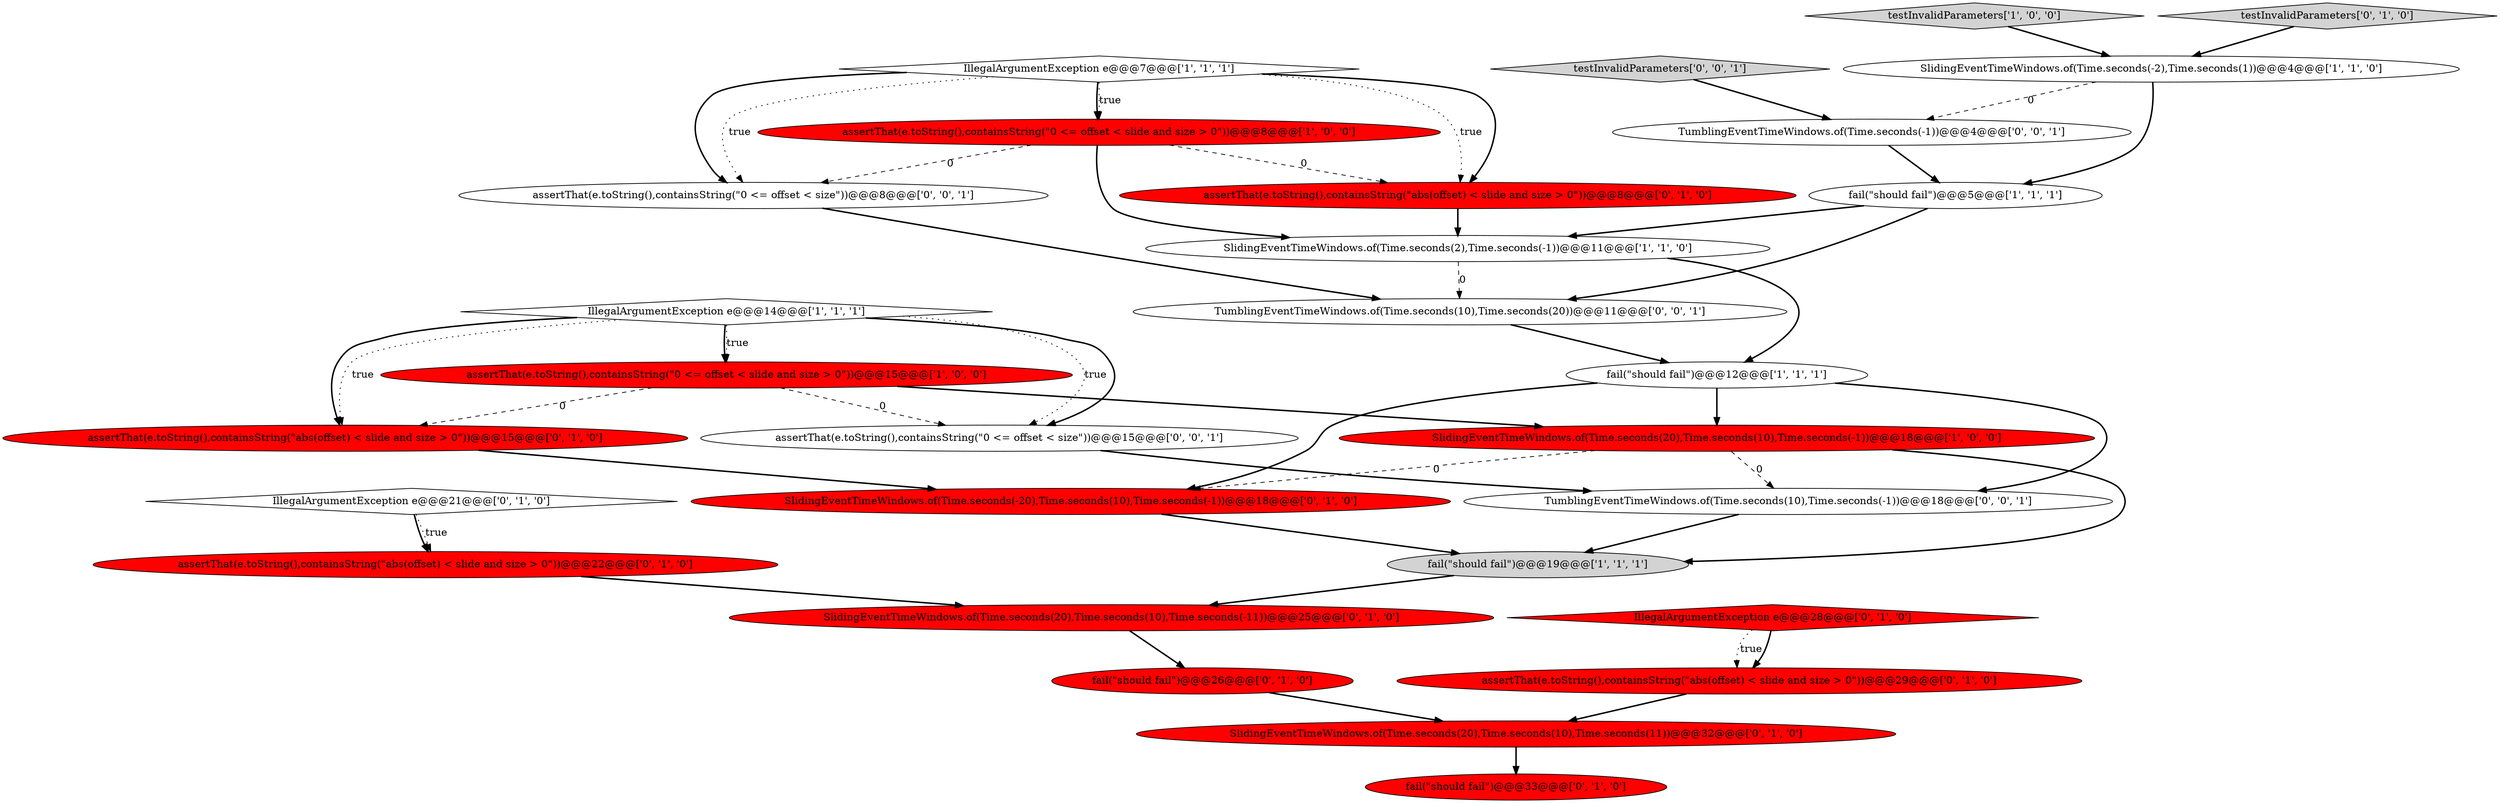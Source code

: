 digraph {
19 [style = filled, label = "fail(\"should fail\")@@@33@@@['0', '1', '0']", fillcolor = red, shape = ellipse image = "AAA1AAABBB2BBB"];
2 [style = filled, label = "SlidingEventTimeWindows.of(Time.seconds(2),Time.seconds(-1))@@@11@@@['1', '1', '0']", fillcolor = white, shape = ellipse image = "AAA0AAABBB1BBB"];
7 [style = filled, label = "assertThat(e.toString(),containsString(\"0 <= offset < slide and size > 0\"))@@@8@@@['1', '0', '0']", fillcolor = red, shape = ellipse image = "AAA1AAABBB1BBB"];
1 [style = filled, label = "testInvalidParameters['1', '0', '0']", fillcolor = lightgray, shape = diamond image = "AAA0AAABBB1BBB"];
23 [style = filled, label = "TumblingEventTimeWindows.of(Time.seconds(10),Time.seconds(-1))@@@18@@@['0', '0', '1']", fillcolor = white, shape = ellipse image = "AAA0AAABBB3BBB"];
5 [style = filled, label = "IllegalArgumentException e@@@7@@@['1', '1', '1']", fillcolor = white, shape = diamond image = "AAA0AAABBB1BBB"];
0 [style = filled, label = "fail(\"should fail\")@@@5@@@['1', '1', '1']", fillcolor = white, shape = ellipse image = "AAA0AAABBB1BBB"];
4 [style = filled, label = "SlidingEventTimeWindows.of(Time.seconds(-2),Time.seconds(1))@@@4@@@['1', '1', '0']", fillcolor = white, shape = ellipse image = "AAA0AAABBB1BBB"];
28 [style = filled, label = "TumblingEventTimeWindows.of(Time.seconds(-1))@@@4@@@['0', '0', '1']", fillcolor = white, shape = ellipse image = "AAA0AAABBB3BBB"];
13 [style = filled, label = "SlidingEventTimeWindows.of(Time.seconds(20),Time.seconds(10),Time.seconds(11))@@@32@@@['0', '1', '0']", fillcolor = red, shape = ellipse image = "AAA1AAABBB2BBB"];
6 [style = filled, label = "assertThat(e.toString(),containsString(\"0 <= offset < slide and size > 0\"))@@@15@@@['1', '0', '0']", fillcolor = red, shape = ellipse image = "AAA1AAABBB1BBB"];
15 [style = filled, label = "fail(\"should fail\")@@@26@@@['0', '1', '0']", fillcolor = red, shape = ellipse image = "AAA1AAABBB2BBB"];
24 [style = filled, label = "TumblingEventTimeWindows.of(Time.seconds(10),Time.seconds(20))@@@11@@@['0', '0', '1']", fillcolor = white, shape = ellipse image = "AAA0AAABBB3BBB"];
22 [style = filled, label = "IllegalArgumentException e@@@28@@@['0', '1', '0']", fillcolor = red, shape = diamond image = "AAA1AAABBB2BBB"];
8 [style = filled, label = "IllegalArgumentException e@@@14@@@['1', '1', '1']", fillcolor = white, shape = diamond image = "AAA0AAABBB1BBB"];
20 [style = filled, label = "assertThat(e.toString(),containsString(\"abs(offset) < slide and size > 0\"))@@@8@@@['0', '1', '0']", fillcolor = red, shape = ellipse image = "AAA1AAABBB2BBB"];
21 [style = filled, label = "assertThat(e.toString(),containsString(\"abs(offset) < slide and size > 0\"))@@@22@@@['0', '1', '0']", fillcolor = red, shape = ellipse image = "AAA1AAABBB2BBB"];
11 [style = filled, label = "IllegalArgumentException e@@@21@@@['0', '1', '0']", fillcolor = white, shape = diamond image = "AAA0AAABBB2BBB"];
18 [style = filled, label = "SlidingEventTimeWindows.of(Time.seconds(20),Time.seconds(10),Time.seconds(-11))@@@25@@@['0', '1', '0']", fillcolor = red, shape = ellipse image = "AAA1AAABBB2BBB"];
26 [style = filled, label = "testInvalidParameters['0', '0', '1']", fillcolor = lightgray, shape = diamond image = "AAA0AAABBB3BBB"];
25 [style = filled, label = "assertThat(e.toString(),containsString(\"0 <= offset < size\"))@@@8@@@['0', '0', '1']", fillcolor = white, shape = ellipse image = "AAA0AAABBB3BBB"];
9 [style = filled, label = "fail(\"should fail\")@@@12@@@['1', '1', '1']", fillcolor = white, shape = ellipse image = "AAA0AAABBB1BBB"];
17 [style = filled, label = "assertThat(e.toString(),containsString(\"abs(offset) < slide and size > 0\"))@@@15@@@['0', '1', '0']", fillcolor = red, shape = ellipse image = "AAA1AAABBB2BBB"];
12 [style = filled, label = "assertThat(e.toString(),containsString(\"abs(offset) < slide and size > 0\"))@@@29@@@['0', '1', '0']", fillcolor = red, shape = ellipse image = "AAA1AAABBB2BBB"];
10 [style = filled, label = "SlidingEventTimeWindows.of(Time.seconds(20),Time.seconds(10),Time.seconds(-1))@@@18@@@['1', '0', '0']", fillcolor = red, shape = ellipse image = "AAA1AAABBB1BBB"];
3 [style = filled, label = "fail(\"should fail\")@@@19@@@['1', '1', '1']", fillcolor = lightgray, shape = ellipse image = "AAA0AAABBB1BBB"];
16 [style = filled, label = "SlidingEventTimeWindows.of(Time.seconds(-20),Time.seconds(10),Time.seconds(-1))@@@18@@@['0', '1', '0']", fillcolor = red, shape = ellipse image = "AAA1AAABBB2BBB"];
14 [style = filled, label = "testInvalidParameters['0', '1', '0']", fillcolor = lightgray, shape = diamond image = "AAA0AAABBB2BBB"];
27 [style = filled, label = "assertThat(e.toString(),containsString(\"0 <= offset < size\"))@@@15@@@['0', '0', '1']", fillcolor = white, shape = ellipse image = "AAA0AAABBB3BBB"];
16->3 [style = bold, label=""];
1->4 [style = bold, label=""];
15->13 [style = bold, label=""];
5->20 [style = bold, label=""];
24->9 [style = bold, label=""];
11->21 [style = bold, label=""];
0->2 [style = bold, label=""];
8->17 [style = dotted, label="true"];
18->15 [style = bold, label=""];
7->20 [style = dashed, label="0"];
10->3 [style = bold, label=""];
8->6 [style = bold, label=""];
23->3 [style = bold, label=""];
6->17 [style = dashed, label="0"];
2->9 [style = bold, label=""];
9->10 [style = bold, label=""];
9->16 [style = bold, label=""];
21->18 [style = bold, label=""];
5->25 [style = bold, label=""];
4->0 [style = bold, label=""];
22->12 [style = dotted, label="true"];
4->28 [style = dashed, label="0"];
3->18 [style = bold, label=""];
20->2 [style = bold, label=""];
8->17 [style = bold, label=""];
28->0 [style = bold, label=""];
12->13 [style = bold, label=""];
25->24 [style = bold, label=""];
9->23 [style = bold, label=""];
13->19 [style = bold, label=""];
8->6 [style = dotted, label="true"];
5->25 [style = dotted, label="true"];
6->27 [style = dashed, label="0"];
5->7 [style = dotted, label="true"];
7->2 [style = bold, label=""];
22->12 [style = bold, label=""];
6->10 [style = bold, label=""];
0->24 [style = bold, label=""];
7->25 [style = dashed, label="0"];
5->7 [style = bold, label=""];
5->20 [style = dotted, label="true"];
27->23 [style = bold, label=""];
10->16 [style = dashed, label="0"];
26->28 [style = bold, label=""];
11->21 [style = dotted, label="true"];
2->24 [style = dashed, label="0"];
8->27 [style = dotted, label="true"];
8->27 [style = bold, label=""];
10->23 [style = dashed, label="0"];
17->16 [style = bold, label=""];
14->4 [style = bold, label=""];
}
